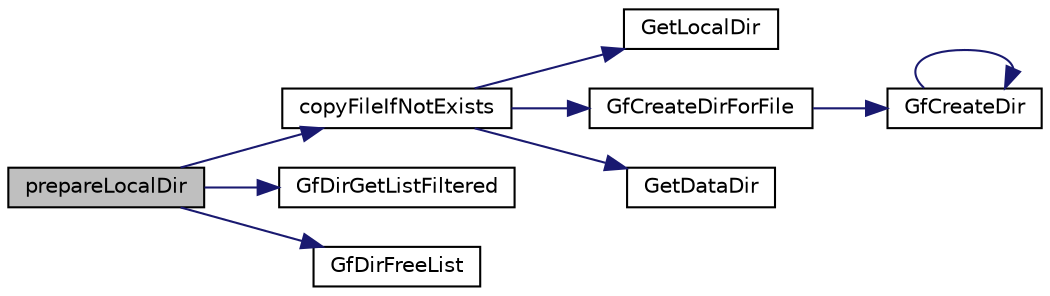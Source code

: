 digraph "prepareLocalDir"
{
  edge [fontname="Helvetica",fontsize="10",labelfontname="Helvetica",labelfontsize="10"];
  node [fontname="Helvetica",fontsize="10",shape=record];
  rankdir="LR";
  Node1 [label="prepareLocalDir",height=0.2,width=0.4,color="black", fillcolor="grey75", style="filled", fontcolor="black"];
  Node1 -> Node2 [color="midnightblue",fontsize="10",style="solid",fontname="Helvetica"];
  Node2 [label="copyFileIfNotExists",height=0.2,width=0.4,color="black", fillcolor="white", style="filled",URL="$windows_2main_8cpp.html#a3686c86abdb33b33ca024a4c2be7d628"];
  Node2 -> Node3 [color="midnightblue",fontsize="10",style="solid",fontname="Helvetica"];
  Node3 [label="GetLocalDir",height=0.2,width=0.4,color="black", fillcolor="white", style="filled",URL="$tgf_8cpp.html#ae34eae3991aacabaf9c64025449d8c87"];
  Node2 -> Node4 [color="midnightblue",fontsize="10",style="solid",fontname="Helvetica"];
  Node4 [label="GfCreateDirForFile",height=0.2,width=0.4,color="black", fillcolor="white", style="filled",URL="$tgf_8cpp.html#a9fd45dff58c64fdf70b9697a2cdf1bd1",tooltip="Create directory for given file path recursively, so all missing parent directories are created as we..."];
  Node4 -> Node5 [color="midnightblue",fontsize="10",style="solid",fontname="Helvetica"];
  Node5 [label="GfCreateDir",height=0.2,width=0.4,color="black", fillcolor="white", style="filled",URL="$tgf_8cpp.html#a4ace7663701434fc0b5e11711c3a6478",tooltip="Create directory for given path recursively, so all missing parent directories are created as well..."];
  Node5 -> Node5 [color="midnightblue",fontsize="10",style="solid",fontname="Helvetica"];
  Node2 -> Node6 [color="midnightblue",fontsize="10",style="solid",fontname="Helvetica"];
  Node6 [label="GetDataDir",height=0.2,width=0.4,color="black", fillcolor="white", style="filled",URL="$tgf_8cpp.html#a8da3bb990f9a7f989debae89ee819751"];
  Node1 -> Node7 [color="midnightblue",fontsize="10",style="solid",fontname="Helvetica"];
  Node7 [label="GfDirGetListFiltered",height=0.2,width=0.4,color="black", fillcolor="white", style="filled",URL="$group__dir.html#ga7d012669960c6c8c49f90aeea72bd2db",tooltip="Get the list of files with matching suffix of a given directory. "];
  Node1 -> Node8 [color="midnightblue",fontsize="10",style="solid",fontname="Helvetica"];
  Node8 [label="GfDirFreeList",height=0.2,width=0.4,color="black", fillcolor="white", style="filled",URL="$group__dir.html#ga3122d776c26e7f7fcd73718e2dd7a9c2",tooltip="Free a directory list. "];
}
